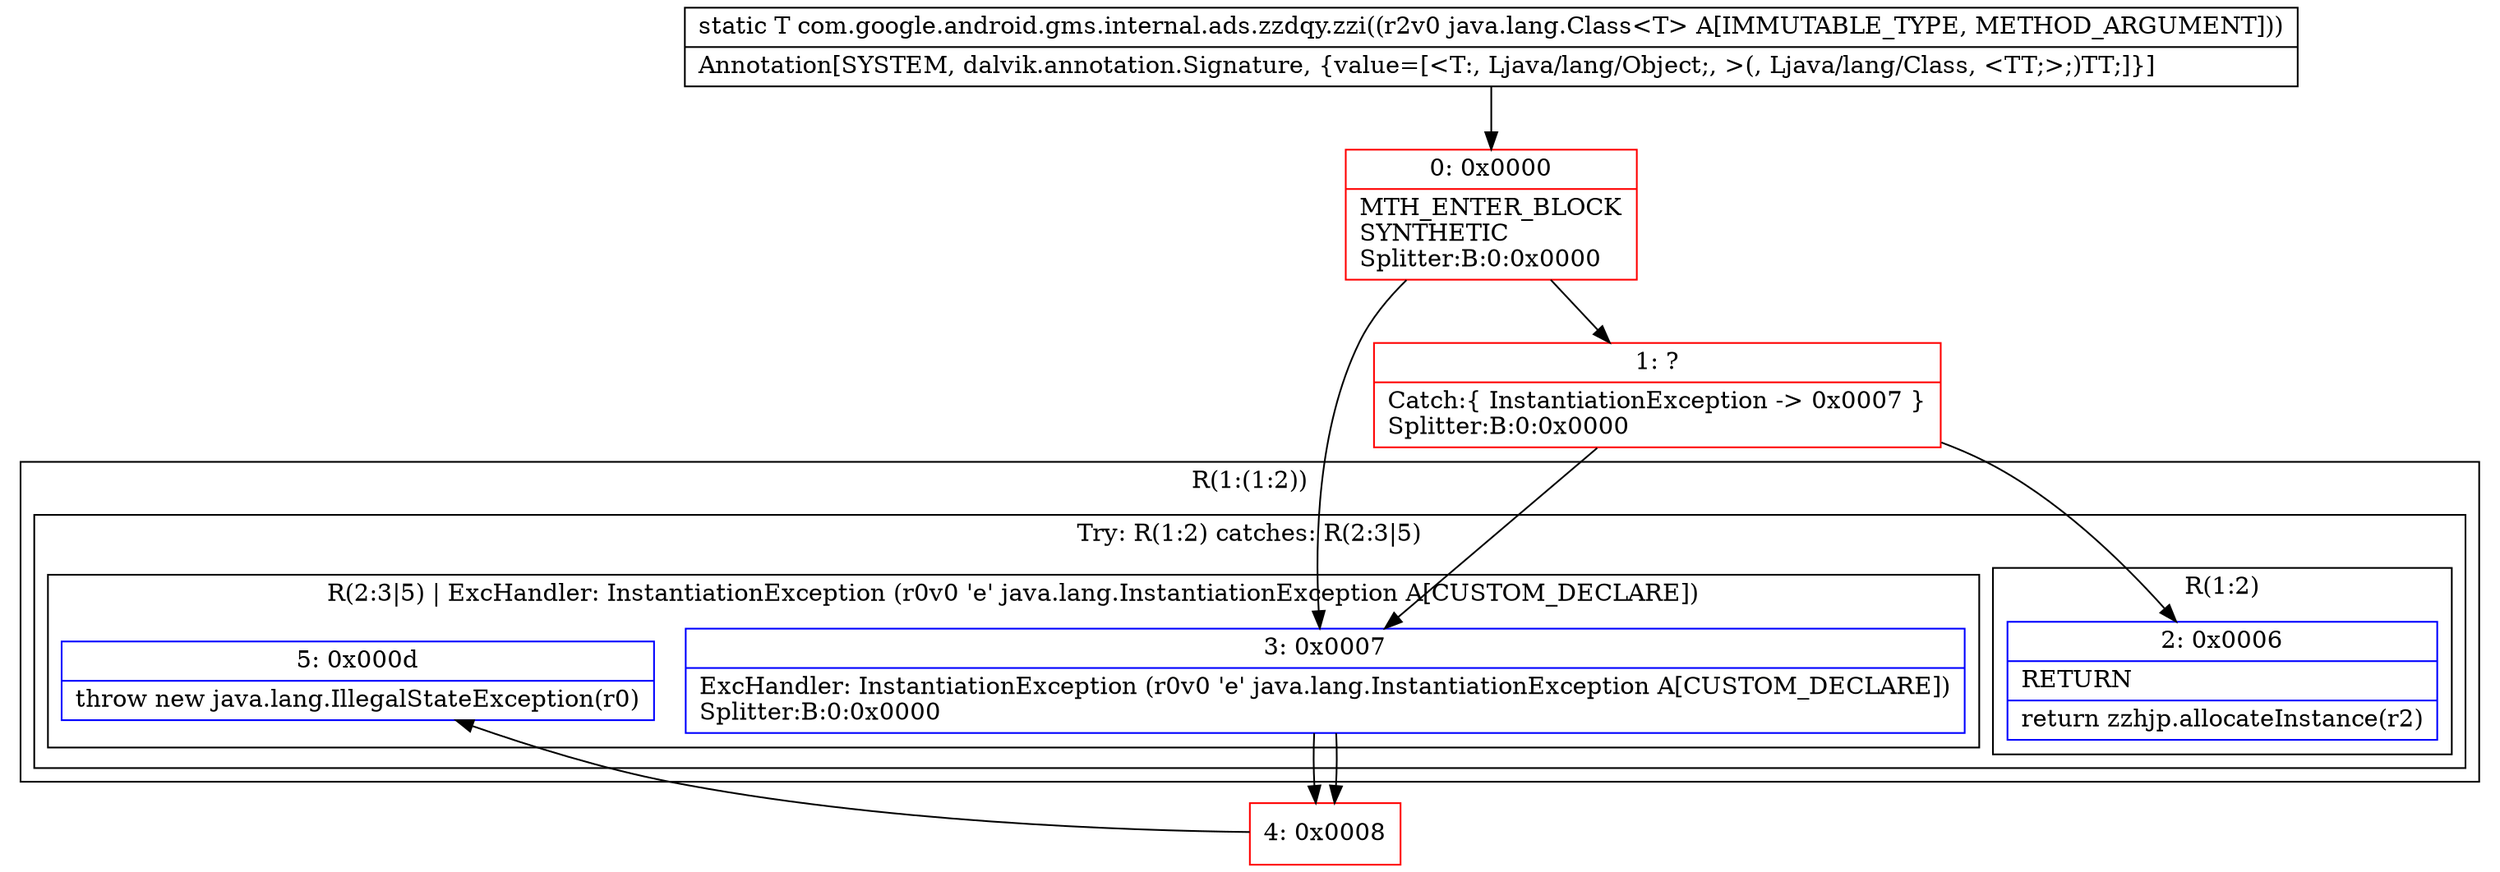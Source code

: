 digraph "CFG forcom.google.android.gms.internal.ads.zzdqy.zzi(Ljava\/lang\/Class;)Ljava\/lang\/Object;" {
subgraph cluster_Region_2056248123 {
label = "R(1:(1:2))";
node [shape=record,color=blue];
subgraph cluster_TryCatchRegion_1569880272 {
label = "Try: R(1:2) catches: R(2:3|5)";
node [shape=record,color=blue];
subgraph cluster_Region_839059870 {
label = "R(1:2)";
node [shape=record,color=blue];
Node_2 [shape=record,label="{2\:\ 0x0006|RETURN\l|return zzhjp.allocateInstance(r2)\l}"];
}
subgraph cluster_Region_966519338 {
label = "R(2:3|5) | ExcHandler: InstantiationException (r0v0 'e' java.lang.InstantiationException A[CUSTOM_DECLARE])\l";
node [shape=record,color=blue];
Node_3 [shape=record,label="{3\:\ 0x0007|ExcHandler: InstantiationException (r0v0 'e' java.lang.InstantiationException A[CUSTOM_DECLARE])\lSplitter:B:0:0x0000\l}"];
Node_5 [shape=record,label="{5\:\ 0x000d|throw new java.lang.IllegalStateException(r0)\l}"];
}
}
}
subgraph cluster_Region_966519338 {
label = "R(2:3|5) | ExcHandler: InstantiationException (r0v0 'e' java.lang.InstantiationException A[CUSTOM_DECLARE])\l";
node [shape=record,color=blue];
Node_3 [shape=record,label="{3\:\ 0x0007|ExcHandler: InstantiationException (r0v0 'e' java.lang.InstantiationException A[CUSTOM_DECLARE])\lSplitter:B:0:0x0000\l}"];
Node_5 [shape=record,label="{5\:\ 0x000d|throw new java.lang.IllegalStateException(r0)\l}"];
}
Node_0 [shape=record,color=red,label="{0\:\ 0x0000|MTH_ENTER_BLOCK\lSYNTHETIC\lSplitter:B:0:0x0000\l}"];
Node_1 [shape=record,color=red,label="{1\:\ ?|Catch:\{ InstantiationException \-\> 0x0007 \}\lSplitter:B:0:0x0000\l}"];
Node_4 [shape=record,color=red,label="{4\:\ 0x0008}"];
MethodNode[shape=record,label="{static T com.google.android.gms.internal.ads.zzdqy.zzi((r2v0 java.lang.Class\<T\> A[IMMUTABLE_TYPE, METHOD_ARGUMENT]))  | Annotation[SYSTEM, dalvik.annotation.Signature, \{value=[\<T:, Ljava\/lang\/Object;, \>(, Ljava\/lang\/Class, \<TT;\>;)TT;]\}]\l}"];
MethodNode -> Node_0;
Node_3 -> Node_4;
Node_3 -> Node_4;
Node_0 -> Node_1;
Node_0 -> Node_3;
Node_1 -> Node_3;
Node_1 -> Node_2;
Node_4 -> Node_5;
}

